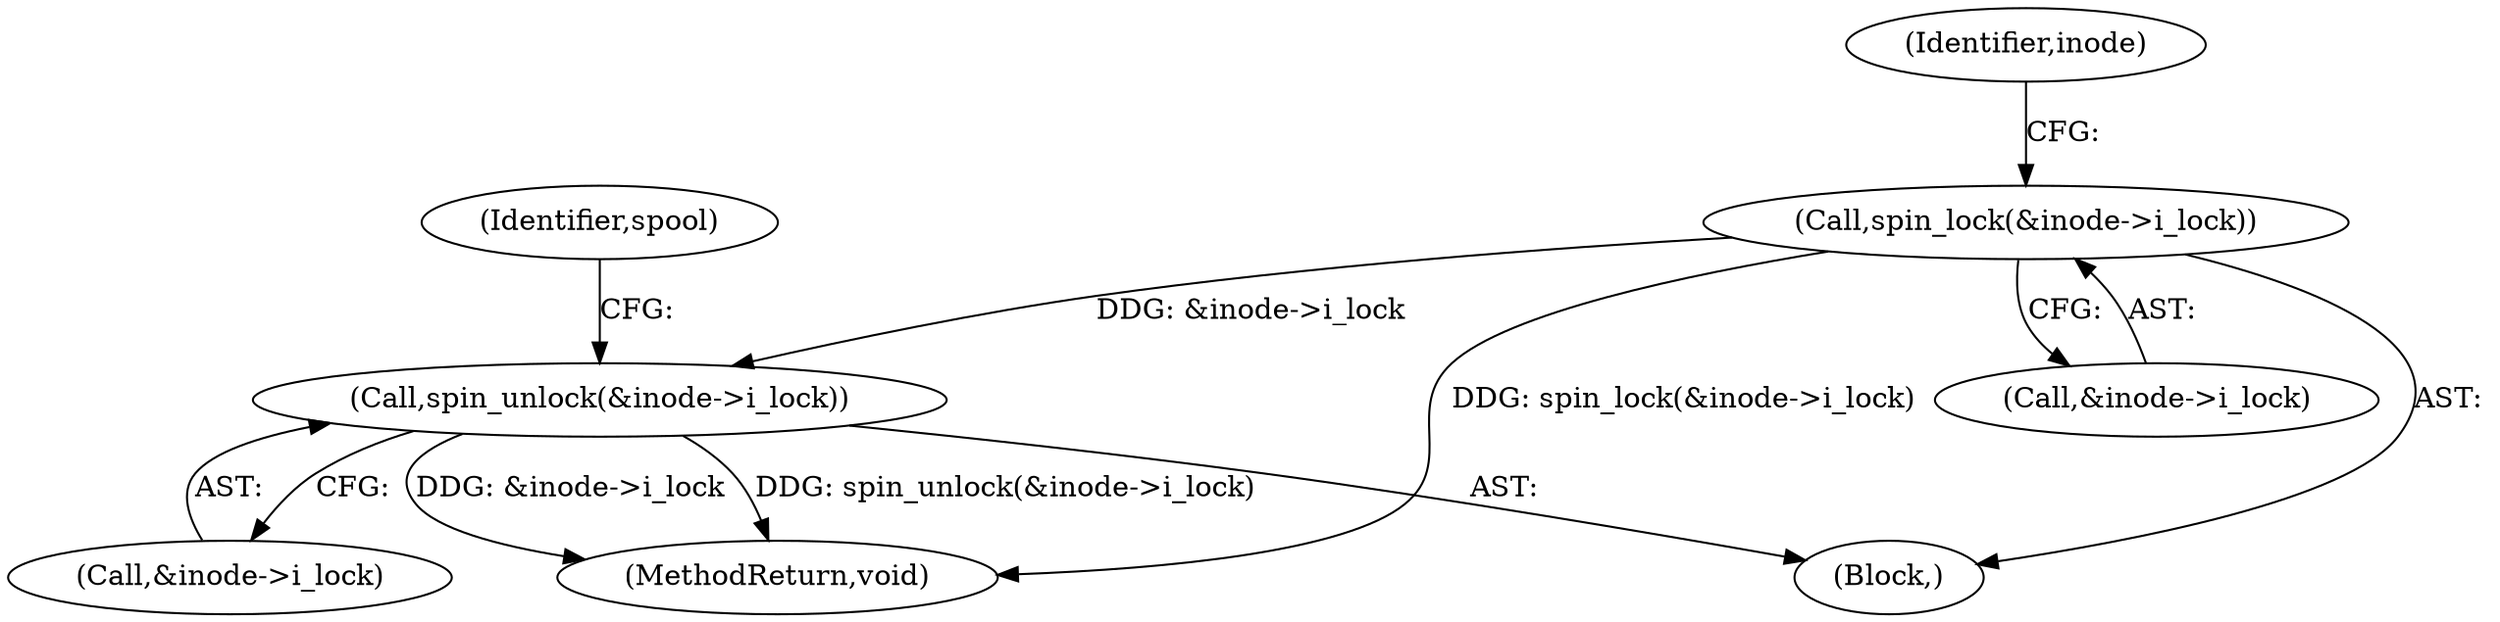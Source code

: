 digraph "0_linux_90481622d75715bfcb68501280a917dbfe516029_7@pointer" {
"1000139" [label="(Call,spin_unlock(&inode->i_lock))"];
"1000126" [label="(Call,spin_lock(&inode->i_lock))"];
"1000139" [label="(Call,spin_unlock(&inode->i_lock))"];
"1000155" [label="(MethodReturn,void)"];
"1000133" [label="(Identifier,inode)"];
"1000104" [label="(Block,)"];
"1000126" [label="(Call,spin_lock(&inode->i_lock))"];
"1000140" [label="(Call,&inode->i_lock)"];
"1000145" [label="(Identifier,spool)"];
"1000127" [label="(Call,&inode->i_lock)"];
"1000139" -> "1000104"  [label="AST: "];
"1000139" -> "1000140"  [label="CFG: "];
"1000140" -> "1000139"  [label="AST: "];
"1000145" -> "1000139"  [label="CFG: "];
"1000139" -> "1000155"  [label="DDG: spin_unlock(&inode->i_lock)"];
"1000139" -> "1000155"  [label="DDG: &inode->i_lock"];
"1000126" -> "1000139"  [label="DDG: &inode->i_lock"];
"1000126" -> "1000104"  [label="AST: "];
"1000126" -> "1000127"  [label="CFG: "];
"1000127" -> "1000126"  [label="AST: "];
"1000133" -> "1000126"  [label="CFG: "];
"1000126" -> "1000155"  [label="DDG: spin_lock(&inode->i_lock)"];
}
